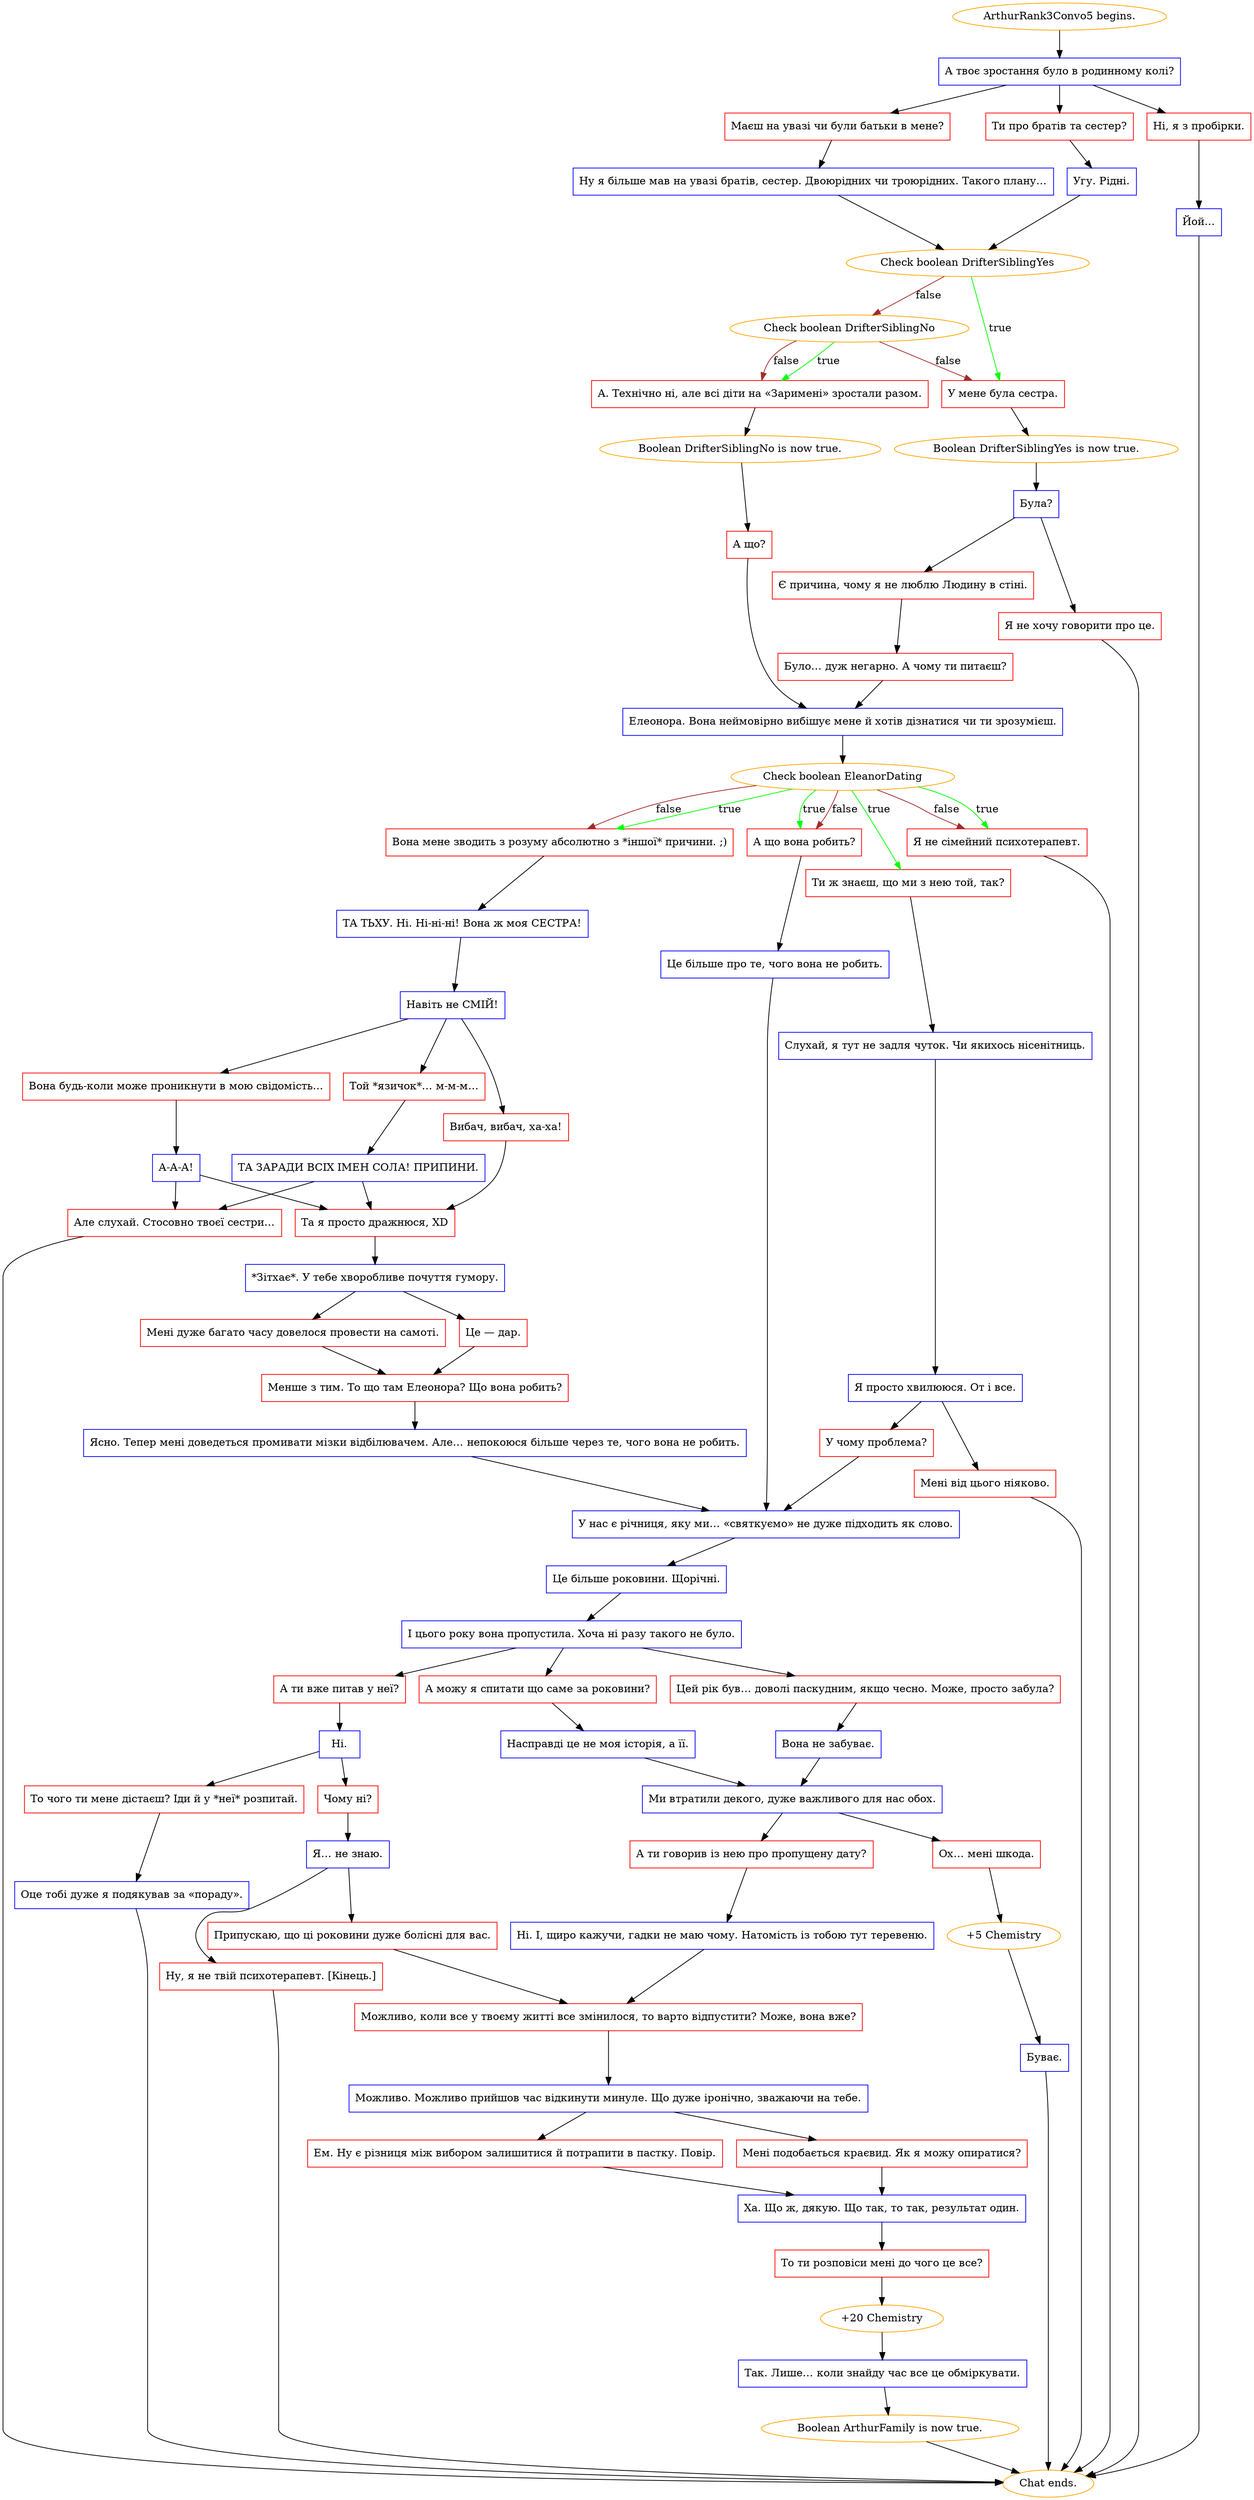 digraph {
	"ArthurRank3Convo5 begins." [color=orange];
		"ArthurRank3Convo5 begins." -> j2713988739;
	j2713988739 [label="А твоє зростання було в родинному колі?",shape=box,color=blue];
		j2713988739 -> j20860340;
		j2713988739 -> j2472746450;
		j2713988739 -> j923545894;
	j20860340 [label="Ти про братів та сестер?",shape=box,color=red];
		j20860340 -> j3168098010;
	j2472746450 [label="Маєш на увазі чи були батьки в мене?",shape=box,color=red];
		j2472746450 -> j1043887382;
	j923545894 [label="Ні, я з пробірки.",shape=box,color=red];
		j923545894 -> j3290551689;
	j3168098010 [label="Угу. Рідні.",shape=box,color=blue];
		j3168098010 -> j4264579692;
	j1043887382 [label="Ну я більше мав на увазі братів, сестер. Двоюрідних чи троюрідних. Такого плану…",shape=box,color=blue];
		j1043887382 -> j4264579692;
	j3290551689 [label="Йой…",shape=box,color=blue];
		j3290551689 -> "Chat ends.";
	j4264579692 [label="Check boolean DrifterSiblingYes",color=orange];
		j4264579692 -> j2340224874 [label=true,color=green];
		j4264579692 -> j440642073 [label=false,color=brown];
	"Chat ends." [color=orange];
	j2340224874 [label="У мене була сестра.",shape=box,color=red];
		j2340224874 -> j3684944907;
	j440642073 [label="Check boolean DrifterSiblingNo",color=orange];
		j440642073 -> j3868762347 [label=true,color=green];
		j440642073 -> j2340224874 [label=false,color=brown];
		j440642073 -> j3868762347 [label=false,color=brown];
	j3684944907 [label="Boolean DrifterSiblingYes is now true.",color=orange];
		j3684944907 -> j1662050951;
	j3868762347 [label="А. Технічно ні, але всі діти на «Заримені» зростали разом.",shape=box,color=red];
		j3868762347 -> j1068049335;
	j1662050951 [label="Була?",shape=box,color=blue];
		j1662050951 -> j4088537165;
		j1662050951 -> j1645006276;
	j1068049335 [label="Boolean DrifterSiblingNo is now true.",color=orange];
		j1068049335 -> j4275693974;
	j4088537165 [label="Є причина, чому я не люблю Людину в стіні.",shape=box,color=red];
		j4088537165 -> j4182561034;
	j1645006276 [label="Я не хочу говорити про це.",shape=box,color=red];
		j1645006276 -> "Chat ends.";
	j4275693974 [label="А що?",shape=box,color=red];
		j4275693974 -> j3242193978;
	j4182561034 [label="Було… дуж негарно. А чому ти питаєш?",shape=box,color=red];
		j4182561034 -> j3242193978;
	j3242193978 [label="Елеонора. Вона неймовірно вибішує мене й хотів дізнатися чи ти зрозумієш.",shape=box,color=blue];
		j3242193978 -> j2603314524;
	j2603314524 [label="Check boolean EleanorDating",color=orange];
		j2603314524 -> j3251953174 [label=true,color=green];
		j2603314524 -> j3224523855 [label=true,color=green];
		j2603314524 -> j17153186 [label=true,color=green];
		j2603314524 -> j1879842678 [label=true,color=green];
		j2603314524 -> j3224523855 [label=false,color=brown];
		j2603314524 -> j17153186 [label=false,color=brown];
		j2603314524 -> j1879842678 [label=false,color=brown];
	j3251953174 [label="Ти ж знаєш, що ми з нею той, так?",shape=box,color=red];
		j3251953174 -> j1750384024;
	j3224523855 [label="А що вона робить?",shape=box,color=red];
		j3224523855 -> j3311015888;
	j17153186 [label="Вона мене зводить з розуму абсолютно з *іншої* причини. ;)",shape=box,color=red];
		j17153186 -> j1856825948;
	j1879842678 [label="Я не сімейний психотерапевт.",shape=box,color=red];
		j1879842678 -> "Chat ends.";
	j1750384024 [label="Слухай, я тут не задля чуток. Чи якихось нісенітниць.",shape=box,color=blue];
		j1750384024 -> j1902816578;
	j3311015888 [label="Це більше про те, чого вона не робить.",shape=box,color=blue];
		j3311015888 -> j3677819717;
	j1856825948 [label="ТА ТЬХУ. Ні. Ні-ні-ні! Вона ж моя СЕСТРА!",shape=box,color=blue];
		j1856825948 -> j1622075853;
	j1902816578 [label="Я просто хвилююся. От і все.",shape=box,color=blue];
		j1902816578 -> j2748547282;
		j1902816578 -> j2397110616;
	j3677819717 [label="У нас є річниця, яку ми… «святкуємо» не дуже підходить як слово.",shape=box,color=blue];
		j3677819717 -> j2017615604;
	j1622075853 [label="Навіть не СМІЙ!",shape=box,color=blue];
		j1622075853 -> j344505391;
		j1622075853 -> j2300527872;
		j1622075853 -> j3000260197;
	j2748547282 [label="У чому проблема?",shape=box,color=red];
		j2748547282 -> j3677819717;
	j2397110616 [label="Мені від цього ніяково.",shape=box,color=red];
		j2397110616 -> "Chat ends.";
	j2017615604 [label="Це більше роковини. Щорічні.",shape=box,color=blue];
		j2017615604 -> j1533058527;
	j344505391 [label="Вибач, вибач, ха-ха!",shape=box,color=red];
		j344505391 -> j2062418422;
	j2300527872 [label="Той *язичок*… м-м-м…",shape=box,color=red];
		j2300527872 -> j4101850963;
	j3000260197 [label="Вона будь-коли може проникнути в мою свідомість…",shape=box,color=red];
		j3000260197 -> j2665045673;
	j1533058527 [label="І цього року вона пропустила. Хоча ні разу такого не було.",shape=box,color=blue];
		j1533058527 -> j354772815;
		j1533058527 -> j3258366188;
		j1533058527 -> j1017305647;
	j2062418422 [label="Та я просто дражнюся, XD",shape=box,color=red];
		j2062418422 -> j45476698;
	j4101850963 [label="ТА ЗАРАДИ ВСІХ ІМЕН СОЛА! ПРИПИНИ.",shape=box,color=blue];
		j4101850963 -> j1628912168;
		j4101850963 -> j2062418422;
	j2665045673 [label="А-А-А!",shape=box,color=blue];
		j2665045673 -> j1628912168;
		j2665045673 -> j2062418422;
	j354772815 [label="Цей рік був… доволі паскудним, якщо чесно. Може, просто забула?",shape=box,color=red];
		j354772815 -> j2998279007;
	j3258366188 [label="А можу я спитати що саме за роковини?",shape=box,color=red];
		j3258366188 -> j41192209;
	j1017305647 [label="А ти вже питав у неї?",shape=box,color=red];
		j1017305647 -> j2915932713;
	j45476698 [label="*Зітхає*. У тебе хворобливе почуття гумору.",shape=box,color=blue];
		j45476698 -> j3967984098;
		j45476698 -> j845857434;
	j1628912168 [label="Але слухай. Стосовно твоєї сестри…",shape=box,color=red];
		j1628912168 -> "Chat ends.";
	j2998279007 [label="Вона не забуває.",shape=box,color=blue];
		j2998279007 -> j1600208750;
	j41192209 [label="Насправді це не моя історія, а її.",shape=box,color=blue];
		j41192209 -> j1600208750;
	j2915932713 [label="Ні.",shape=box,color=blue];
		j2915932713 -> j1170178410;
		j2915932713 -> j509736306;
	j3967984098 [label="Мені дуже багато часу довелося провести на самоті.",shape=box,color=red];
		j3967984098 -> j3056033665;
	j845857434 [label="Це — дар.",shape=box,color=red];
		j845857434 -> j3056033665;
	j1600208750 [label="Ми втратили декого, дуже важливого для нас обох.",shape=box,color=blue];
		j1600208750 -> j1306855261;
		j1600208750 -> j2738564689;
	j1170178410 [label="Чому ні?",shape=box,color=red];
		j1170178410 -> j2010341884;
	j509736306 [label="То чого ти мене дістаєш? Іди й у *неї* розпитай.",shape=box,color=red];
		j509736306 -> j1511643476;
	j3056033665 [label="Менше з тим. То що там Елеонора? Що вона робить?",shape=box,color=red];
		j3056033665 -> j2856168879;
	j1306855261 [label="А ти говорив із нею про пропущену дату?",shape=box,color=red];
		j1306855261 -> j1457319987;
	j2738564689 [label="Ох… мені шкода.",shape=box,color=red];
		j2738564689 -> j3155230898;
	j2010341884 [label="Я… не знаю.",shape=box,color=blue];
		j2010341884 -> j1577458445;
		j2010341884 -> j2415270008;
	j1511643476 [label="Оце тобі дуже я подякував за «пораду».",shape=box,color=blue];
		j1511643476 -> "Chat ends.";
	j2856168879 [label="Ясно. Тепер мені доведеться промивати мізки відбілювачем. Але… непокоюся більше через те, чого вона не робить.",shape=box,color=blue];
		j2856168879 -> j3677819717;
	j1457319987 [label="Ні. І, щиро кажучи, гадки не маю чому. Натомість із тобою тут теревеню.",shape=box,color=blue];
		j1457319987 -> j550176242;
	j3155230898 [label="+5 Chemistry",color=orange];
		j3155230898 -> j2201646522;
	j1577458445 [label="Припускаю, що ці роковини дуже болісні для вас.",shape=box,color=red];
		j1577458445 -> j550176242;
	j2415270008 [label="Ну, я не твій психотерапевт. [Кінець.]",shape=box,color=red];
		j2415270008 -> "Chat ends.";
	j550176242 [label="Можливо, коли все у твоєму житті все змінилося, то варто відпустити? Може, вона вже?",shape=box,color=red];
		j550176242 -> j2619090377;
	j2201646522 [label="Буває.",shape=box,color=blue];
		j2201646522 -> "Chat ends.";
	j2619090377 [label="Можливо. Можливо прийшов час відкинути минуле. Що дуже іронічно, зважаючи на тебе.",shape=box,color=blue];
		j2619090377 -> j314454200;
		j2619090377 -> j485826649;
	j314454200 [label="Ем. Ну є різниця між вибором залишитися й потрапити в пастку. Повір.",shape=box,color=red];
		j314454200 -> j2082604452;
	j485826649 [label="Мені подобається краєвид. Як я можу опиратися?",shape=box,color=red];
		j485826649 -> j2082604452;
	j2082604452 [label="Ха. Що ж, дякую. Що так, то так, результат один.",shape=box,color=blue];
		j2082604452 -> j1738121802;
	j1738121802 [label="То ти розповіси мені до чого це все?",shape=box,color=red];
		j1738121802 -> j556612447;
	j556612447 [label="+20 Chemistry",color=orange];
		j556612447 -> j673928884;
	j673928884 [label="Так. Лише… коли знайду час все це обміркувати.",shape=box,color=blue];
		j673928884 -> j390799925;
	j390799925 [label="Boolean ArthurFamily is now true.",color=orange];
		j390799925 -> "Chat ends.";
}